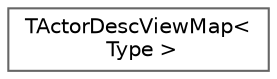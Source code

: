 digraph "Graphical Class Hierarchy"
{
 // INTERACTIVE_SVG=YES
 // LATEX_PDF_SIZE
  bgcolor="transparent";
  edge [fontname=Helvetica,fontsize=10,labelfontname=Helvetica,labelfontsize=10];
  node [fontname=Helvetica,fontsize=10,shape=box,height=0.2,width=0.4];
  rankdir="LR";
  Node0 [id="Node000000",label="TActorDescViewMap\<\l Type \>",height=0.2,width=0.4,color="grey40", fillcolor="white", style="filled",URL="$d8/de7/classTActorDescViewMap.html",tooltip=" "];
}
